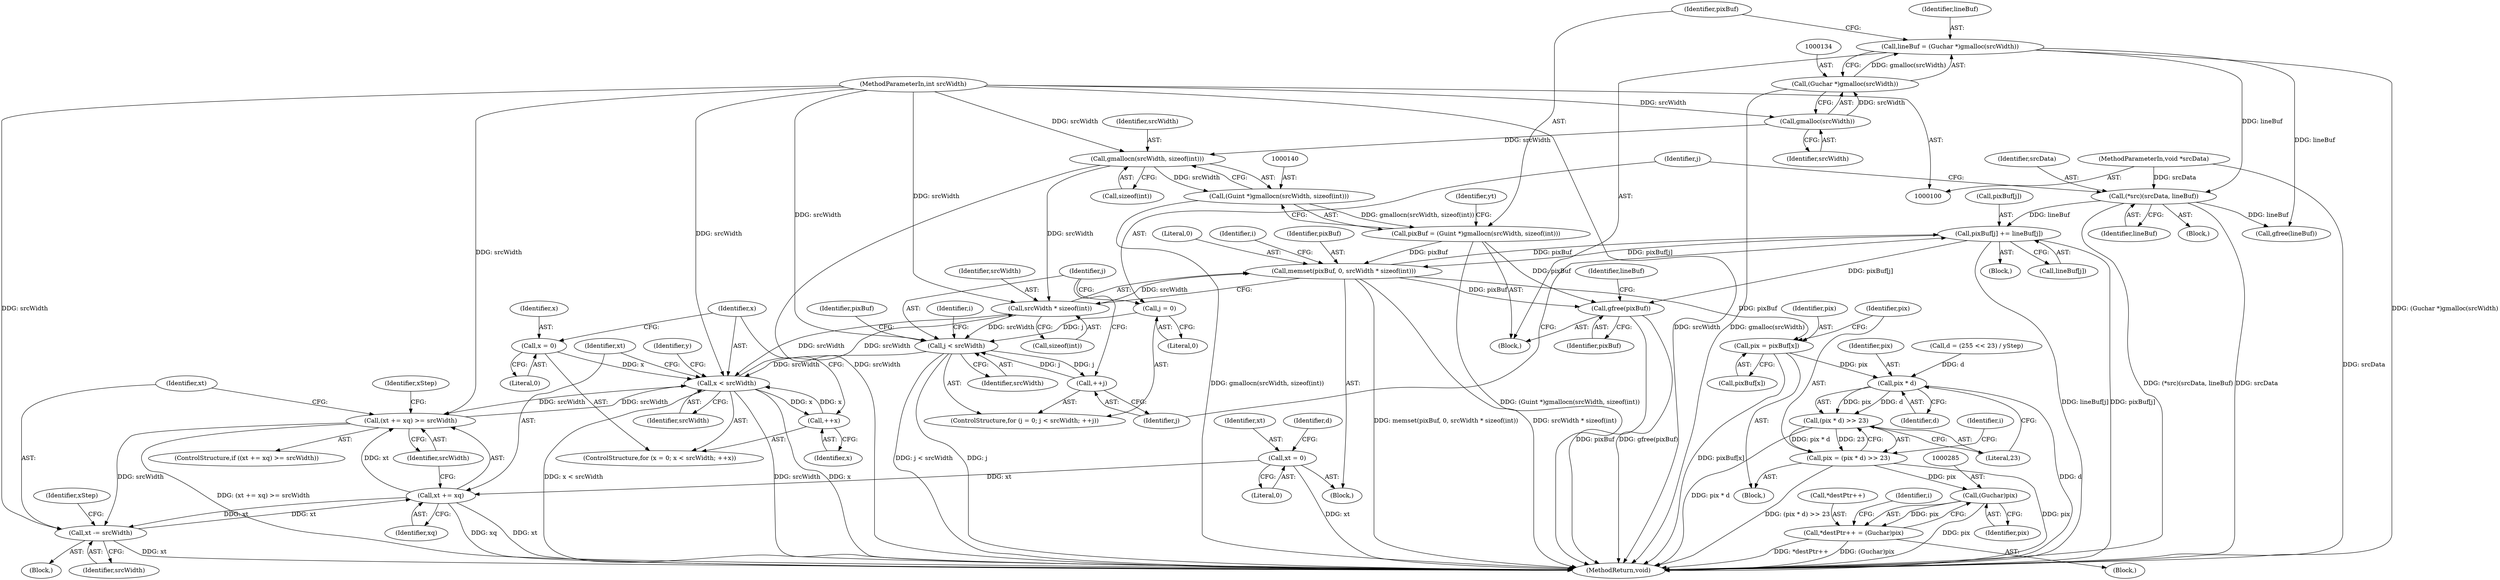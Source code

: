digraph "0_poppler_957aa252912cde85d76c41e9710b33425a82b696@array" {
"1000211" [label="(Call,pixBuf[j] += lineBuf[j])"];
"1000198" [label="(Call,(*src)(srcData, lineBuf))"];
"1000102" [label="(MethodParameterIn,void *srcData)"];
"1000131" [label="(Call,lineBuf = (Guchar *)gmalloc(srcWidth))"];
"1000133" [label="(Call,(Guchar *)gmalloc(srcWidth))"];
"1000135" [label="(Call,gmalloc(srcWidth))"];
"1000103" [label="(MethodParameterIn,int srcWidth)"];
"1000181" [label="(Call,memset(pixBuf, 0, srcWidth * sizeof(int)))"];
"1000211" [label="(Call,pixBuf[j] += lineBuf[j])"];
"1000137" [label="(Call,pixBuf = (Guint *)gmallocn(srcWidth, sizeof(int)))"];
"1000139" [label="(Call,(Guint *)gmallocn(srcWidth, sizeof(int)))"];
"1000141" [label="(Call,gmallocn(srcWidth, sizeof(int)))"];
"1000184" [label="(Call,srcWidth * sizeof(int))"];
"1000232" [label="(Call,x < srcWidth)"];
"1000235" [label="(Call,++x)"];
"1000229" [label="(Call,x = 0)"];
"1000205" [label="(Call,j < srcWidth)"];
"1000208" [label="(Call,++j)"];
"1000202" [label="(Call,j = 0)"];
"1000239" [label="(Call,(xt += xq) >= srcWidth)"];
"1000240" [label="(Call,xt += xq)"];
"1000218" [label="(Call,xt = 0)"];
"1000245" [label="(Call,xt -= srcWidth)"];
"1000287" [label="(Call,gfree(pixBuf))"];
"1000258" [label="(Call,pix = pixBuf[x])"];
"1000266" [label="(Call,pix * d)"];
"1000265" [label="(Call,(pix * d) >> 23)"];
"1000263" [label="(Call,pix = (pix * d) >> 23)"];
"1000284" [label="(Call,(Guchar)pix)"];
"1000280" [label="(Call,*destPtr++ = (Guchar)pix)"];
"1000205" [label="(Call,j < srcWidth)"];
"1000142" [label="(Identifier,srcWidth)"];
"1000287" [label="(Call,gfree(pixBuf))"];
"1000185" [label="(Identifier,srcWidth)"];
"1000218" [label="(Call,xt = 0)"];
"1000108" [label="(Block,)"];
"1000259" [label="(Identifier,pix)"];
"1000284" [label="(Call,(Guchar)pix)"];
"1000240" [label="(Call,xt += xq)"];
"1000161" [label="(Identifier,y)"];
"1000219" [label="(Identifier,xt)"];
"1000186" [label="(Call,sizeof(int))"];
"1000131" [label="(Call,lineBuf = (Guchar *)gmalloc(srcWidth))"];
"1000281" [label="(Call,*destPtr++)"];
"1000272" [label="(Identifier,i)"];
"1000204" [label="(Literal,0)"];
"1000290" [label="(Identifier,lineBuf)"];
"1000207" [label="(Identifier,srcWidth)"];
"1000291" [label="(MethodReturn,void)"];
"1000103" [label="(MethodParameterIn,int srcWidth)"];
"1000190" [label="(Identifier,i)"];
"1000182" [label="(Identifier,pixBuf)"];
"1000203" [label="(Identifier,j)"];
"1000236" [label="(Identifier,x)"];
"1000211" [label="(Call,pixBuf[j] += lineBuf[j])"];
"1000139" [label="(Call,(Guint *)gmallocn(srcWidth, sizeof(int)))"];
"1000162" [label="(Block,)"];
"1000200" [label="(Identifier,lineBuf)"];
"1000267" [label="(Identifier,pix)"];
"1000288" [label="(Identifier,pixBuf)"];
"1000232" [label="(Call,x < srcWidth)"];
"1000238" [label="(ControlStructure,if ((xt += xq) >= srcWidth))"];
"1000222" [label="(Identifier,d)"];
"1000221" [label="(Call,d = (255 << 23) / yStep)"];
"1000199" [label="(Identifier,srcData)"];
"1000146" [label="(Identifier,yt)"];
"1000102" [label="(MethodParameterIn,void *srcData)"];
"1000197" [label="(Block,)"];
"1000268" [label="(Identifier,d)"];
"1000280" [label="(Call,*destPtr++ = (Guchar)pix)"];
"1000234" [label="(Identifier,srcWidth)"];
"1000249" [label="(Identifier,xStep)"];
"1000233" [label="(Identifier,x)"];
"1000206" [label="(Identifier,j)"];
"1000237" [label="(Block,)"];
"1000241" [label="(Identifier,xt)"];
"1000209" [label="(Identifier,j)"];
"1000265" [label="(Call,(pix * d) >> 23)"];
"1000235" [label="(Call,++x)"];
"1000181" [label="(Call,memset(pixBuf, 0, srcWidth * sizeof(int)))"];
"1000244" [label="(Block,)"];
"1000243" [label="(Identifier,srcWidth)"];
"1000137" [label="(Call,pixBuf = (Guint *)gmallocn(srcWidth, sizeof(int)))"];
"1000215" [label="(Call,lineBuf[j])"];
"1000198" [label="(Call,(*src)(srcData, lineBuf))"];
"1000231" [label="(Literal,0)"];
"1000286" [label="(Identifier,pix)"];
"1000230" [label="(Identifier,x)"];
"1000210" [label="(Block,)"];
"1000279" [label="(Block,)"];
"1000135" [label="(Call,gmalloc(srcWidth))"];
"1000201" [label="(ControlStructure,for (j = 0; j < srcWidth; ++j))"];
"1000220" [label="(Literal,0)"];
"1000260" [label="(Call,pixBuf[x])"];
"1000269" [label="(Literal,23)"];
"1000228" [label="(ControlStructure,for (x = 0; x < srcWidth; ++x))"];
"1000246" [label="(Identifier,xt)"];
"1000138" [label="(Identifier,pixBuf)"];
"1000245" [label="(Call,xt -= srcWidth)"];
"1000208" [label="(Call,++j)"];
"1000229" [label="(Call,x = 0)"];
"1000256" [label="(Identifier,xStep)"];
"1000278" [label="(Identifier,i)"];
"1000196" [label="(Identifier,i)"];
"1000202" [label="(Call,j = 0)"];
"1000239" [label="(Call,(xt += xq) >= srcWidth)"];
"1000213" [label="(Identifier,pixBuf)"];
"1000242" [label="(Identifier,xq)"];
"1000143" [label="(Call,sizeof(int))"];
"1000289" [label="(Call,gfree(lineBuf))"];
"1000264" [label="(Identifier,pix)"];
"1000258" [label="(Call,pix = pixBuf[x])"];
"1000132" [label="(Identifier,lineBuf)"];
"1000212" [label="(Call,pixBuf[j])"];
"1000141" [label="(Call,gmallocn(srcWidth, sizeof(int)))"];
"1000247" [label="(Identifier,srcWidth)"];
"1000266" [label="(Call,pix * d)"];
"1000263" [label="(Call,pix = (pix * d) >> 23)"];
"1000133" [label="(Call,(Guchar *)gmalloc(srcWidth))"];
"1000184" [label="(Call,srcWidth * sizeof(int))"];
"1000136" [label="(Identifier,srcWidth)"];
"1000183" [label="(Literal,0)"];
"1000211" -> "1000210"  [label="AST: "];
"1000211" -> "1000215"  [label="CFG: "];
"1000212" -> "1000211"  [label="AST: "];
"1000215" -> "1000211"  [label="AST: "];
"1000209" -> "1000211"  [label="CFG: "];
"1000211" -> "1000291"  [label="DDG: pixBuf[j]"];
"1000211" -> "1000291"  [label="DDG: lineBuf[j]"];
"1000211" -> "1000181"  [label="DDG: pixBuf[j]"];
"1000198" -> "1000211"  [label="DDG: lineBuf"];
"1000181" -> "1000211"  [label="DDG: pixBuf"];
"1000211" -> "1000287"  [label="DDG: pixBuf[j]"];
"1000198" -> "1000197"  [label="AST: "];
"1000198" -> "1000200"  [label="CFG: "];
"1000199" -> "1000198"  [label="AST: "];
"1000200" -> "1000198"  [label="AST: "];
"1000203" -> "1000198"  [label="CFG: "];
"1000198" -> "1000291"  [label="DDG: srcData"];
"1000198" -> "1000291"  [label="DDG: (*src)(srcData, lineBuf)"];
"1000102" -> "1000198"  [label="DDG: srcData"];
"1000131" -> "1000198"  [label="DDG: lineBuf"];
"1000198" -> "1000289"  [label="DDG: lineBuf"];
"1000102" -> "1000100"  [label="AST: "];
"1000102" -> "1000291"  [label="DDG: srcData"];
"1000131" -> "1000108"  [label="AST: "];
"1000131" -> "1000133"  [label="CFG: "];
"1000132" -> "1000131"  [label="AST: "];
"1000133" -> "1000131"  [label="AST: "];
"1000138" -> "1000131"  [label="CFG: "];
"1000131" -> "1000291"  [label="DDG: (Guchar *)gmalloc(srcWidth)"];
"1000133" -> "1000131"  [label="DDG: gmalloc(srcWidth)"];
"1000131" -> "1000289"  [label="DDG: lineBuf"];
"1000133" -> "1000135"  [label="CFG: "];
"1000134" -> "1000133"  [label="AST: "];
"1000135" -> "1000133"  [label="AST: "];
"1000133" -> "1000291"  [label="DDG: gmalloc(srcWidth)"];
"1000135" -> "1000133"  [label="DDG: srcWidth"];
"1000135" -> "1000136"  [label="CFG: "];
"1000136" -> "1000135"  [label="AST: "];
"1000103" -> "1000135"  [label="DDG: srcWidth"];
"1000135" -> "1000141"  [label="DDG: srcWidth"];
"1000103" -> "1000100"  [label="AST: "];
"1000103" -> "1000291"  [label="DDG: srcWidth"];
"1000103" -> "1000141"  [label="DDG: srcWidth"];
"1000103" -> "1000184"  [label="DDG: srcWidth"];
"1000103" -> "1000205"  [label="DDG: srcWidth"];
"1000103" -> "1000232"  [label="DDG: srcWidth"];
"1000103" -> "1000239"  [label="DDG: srcWidth"];
"1000103" -> "1000245"  [label="DDG: srcWidth"];
"1000181" -> "1000162"  [label="AST: "];
"1000181" -> "1000184"  [label="CFG: "];
"1000182" -> "1000181"  [label="AST: "];
"1000183" -> "1000181"  [label="AST: "];
"1000184" -> "1000181"  [label="AST: "];
"1000190" -> "1000181"  [label="CFG: "];
"1000181" -> "1000291"  [label="DDG: memset(pixBuf, 0, srcWidth * sizeof(int))"];
"1000181" -> "1000291"  [label="DDG: srcWidth * sizeof(int)"];
"1000137" -> "1000181"  [label="DDG: pixBuf"];
"1000184" -> "1000181"  [label="DDG: srcWidth"];
"1000181" -> "1000258"  [label="DDG: pixBuf"];
"1000181" -> "1000287"  [label="DDG: pixBuf"];
"1000137" -> "1000108"  [label="AST: "];
"1000137" -> "1000139"  [label="CFG: "];
"1000138" -> "1000137"  [label="AST: "];
"1000139" -> "1000137"  [label="AST: "];
"1000146" -> "1000137"  [label="CFG: "];
"1000137" -> "1000291"  [label="DDG: (Guint *)gmallocn(srcWidth, sizeof(int))"];
"1000139" -> "1000137"  [label="DDG: gmallocn(srcWidth, sizeof(int))"];
"1000137" -> "1000287"  [label="DDG: pixBuf"];
"1000139" -> "1000141"  [label="CFG: "];
"1000140" -> "1000139"  [label="AST: "];
"1000141" -> "1000139"  [label="AST: "];
"1000139" -> "1000291"  [label="DDG: gmallocn(srcWidth, sizeof(int))"];
"1000141" -> "1000139"  [label="DDG: srcWidth"];
"1000141" -> "1000143"  [label="CFG: "];
"1000142" -> "1000141"  [label="AST: "];
"1000143" -> "1000141"  [label="AST: "];
"1000141" -> "1000291"  [label="DDG: srcWidth"];
"1000141" -> "1000184"  [label="DDG: srcWidth"];
"1000184" -> "1000186"  [label="CFG: "];
"1000185" -> "1000184"  [label="AST: "];
"1000186" -> "1000184"  [label="AST: "];
"1000232" -> "1000184"  [label="DDG: srcWidth"];
"1000184" -> "1000205"  [label="DDG: srcWidth"];
"1000184" -> "1000232"  [label="DDG: srcWidth"];
"1000232" -> "1000228"  [label="AST: "];
"1000232" -> "1000234"  [label="CFG: "];
"1000233" -> "1000232"  [label="AST: "];
"1000234" -> "1000232"  [label="AST: "];
"1000241" -> "1000232"  [label="CFG: "];
"1000161" -> "1000232"  [label="CFG: "];
"1000232" -> "1000291"  [label="DDG: x"];
"1000232" -> "1000291"  [label="DDG: x < srcWidth"];
"1000232" -> "1000291"  [label="DDG: srcWidth"];
"1000235" -> "1000232"  [label="DDG: x"];
"1000229" -> "1000232"  [label="DDG: x"];
"1000205" -> "1000232"  [label="DDG: srcWidth"];
"1000239" -> "1000232"  [label="DDG: srcWidth"];
"1000232" -> "1000235"  [label="DDG: x"];
"1000232" -> "1000239"  [label="DDG: srcWidth"];
"1000235" -> "1000228"  [label="AST: "];
"1000235" -> "1000236"  [label="CFG: "];
"1000236" -> "1000235"  [label="AST: "];
"1000233" -> "1000235"  [label="CFG: "];
"1000229" -> "1000228"  [label="AST: "];
"1000229" -> "1000231"  [label="CFG: "];
"1000230" -> "1000229"  [label="AST: "];
"1000231" -> "1000229"  [label="AST: "];
"1000233" -> "1000229"  [label="CFG: "];
"1000205" -> "1000201"  [label="AST: "];
"1000205" -> "1000207"  [label="CFG: "];
"1000206" -> "1000205"  [label="AST: "];
"1000207" -> "1000205"  [label="AST: "];
"1000213" -> "1000205"  [label="CFG: "];
"1000196" -> "1000205"  [label="CFG: "];
"1000205" -> "1000291"  [label="DDG: j"];
"1000205" -> "1000291"  [label="DDG: j < srcWidth"];
"1000208" -> "1000205"  [label="DDG: j"];
"1000202" -> "1000205"  [label="DDG: j"];
"1000205" -> "1000208"  [label="DDG: j"];
"1000208" -> "1000201"  [label="AST: "];
"1000208" -> "1000209"  [label="CFG: "];
"1000209" -> "1000208"  [label="AST: "];
"1000206" -> "1000208"  [label="CFG: "];
"1000202" -> "1000201"  [label="AST: "];
"1000202" -> "1000204"  [label="CFG: "];
"1000203" -> "1000202"  [label="AST: "];
"1000204" -> "1000202"  [label="AST: "];
"1000206" -> "1000202"  [label="CFG: "];
"1000239" -> "1000238"  [label="AST: "];
"1000239" -> "1000243"  [label="CFG: "];
"1000240" -> "1000239"  [label="AST: "];
"1000243" -> "1000239"  [label="AST: "];
"1000246" -> "1000239"  [label="CFG: "];
"1000256" -> "1000239"  [label="CFG: "];
"1000239" -> "1000291"  [label="DDG: (xt += xq) >= srcWidth"];
"1000240" -> "1000239"  [label="DDG: xt"];
"1000239" -> "1000245"  [label="DDG: srcWidth"];
"1000240" -> "1000242"  [label="CFG: "];
"1000241" -> "1000240"  [label="AST: "];
"1000242" -> "1000240"  [label="AST: "];
"1000243" -> "1000240"  [label="CFG: "];
"1000240" -> "1000291"  [label="DDG: xq"];
"1000240" -> "1000291"  [label="DDG: xt"];
"1000218" -> "1000240"  [label="DDG: xt"];
"1000245" -> "1000240"  [label="DDG: xt"];
"1000240" -> "1000245"  [label="DDG: xt"];
"1000218" -> "1000162"  [label="AST: "];
"1000218" -> "1000220"  [label="CFG: "];
"1000219" -> "1000218"  [label="AST: "];
"1000220" -> "1000218"  [label="AST: "];
"1000222" -> "1000218"  [label="CFG: "];
"1000218" -> "1000291"  [label="DDG: xt"];
"1000245" -> "1000244"  [label="AST: "];
"1000245" -> "1000247"  [label="CFG: "];
"1000246" -> "1000245"  [label="AST: "];
"1000247" -> "1000245"  [label="AST: "];
"1000249" -> "1000245"  [label="CFG: "];
"1000245" -> "1000291"  [label="DDG: xt"];
"1000287" -> "1000108"  [label="AST: "];
"1000287" -> "1000288"  [label="CFG: "];
"1000288" -> "1000287"  [label="AST: "];
"1000290" -> "1000287"  [label="CFG: "];
"1000287" -> "1000291"  [label="DDG: gfree(pixBuf)"];
"1000287" -> "1000291"  [label="DDG: pixBuf"];
"1000258" -> "1000237"  [label="AST: "];
"1000258" -> "1000260"  [label="CFG: "];
"1000259" -> "1000258"  [label="AST: "];
"1000260" -> "1000258"  [label="AST: "];
"1000264" -> "1000258"  [label="CFG: "];
"1000258" -> "1000291"  [label="DDG: pixBuf[x]"];
"1000258" -> "1000266"  [label="DDG: pix"];
"1000266" -> "1000265"  [label="AST: "];
"1000266" -> "1000268"  [label="CFG: "];
"1000267" -> "1000266"  [label="AST: "];
"1000268" -> "1000266"  [label="AST: "];
"1000269" -> "1000266"  [label="CFG: "];
"1000266" -> "1000291"  [label="DDG: d"];
"1000266" -> "1000265"  [label="DDG: pix"];
"1000266" -> "1000265"  [label="DDG: d"];
"1000221" -> "1000266"  [label="DDG: d"];
"1000265" -> "1000263"  [label="AST: "];
"1000265" -> "1000269"  [label="CFG: "];
"1000269" -> "1000265"  [label="AST: "];
"1000263" -> "1000265"  [label="CFG: "];
"1000265" -> "1000291"  [label="DDG: pix * d"];
"1000265" -> "1000263"  [label="DDG: pix * d"];
"1000265" -> "1000263"  [label="DDG: 23"];
"1000263" -> "1000237"  [label="AST: "];
"1000264" -> "1000263"  [label="AST: "];
"1000272" -> "1000263"  [label="CFG: "];
"1000263" -> "1000291"  [label="DDG: (pix * d) >> 23"];
"1000263" -> "1000291"  [label="DDG: pix"];
"1000263" -> "1000284"  [label="DDG: pix"];
"1000284" -> "1000280"  [label="AST: "];
"1000284" -> "1000286"  [label="CFG: "];
"1000285" -> "1000284"  [label="AST: "];
"1000286" -> "1000284"  [label="AST: "];
"1000280" -> "1000284"  [label="CFG: "];
"1000284" -> "1000291"  [label="DDG: pix"];
"1000284" -> "1000280"  [label="DDG: pix"];
"1000280" -> "1000279"  [label="AST: "];
"1000281" -> "1000280"  [label="AST: "];
"1000278" -> "1000280"  [label="CFG: "];
"1000280" -> "1000291"  [label="DDG: (Guchar)pix"];
"1000280" -> "1000291"  [label="DDG: *destPtr++"];
}

